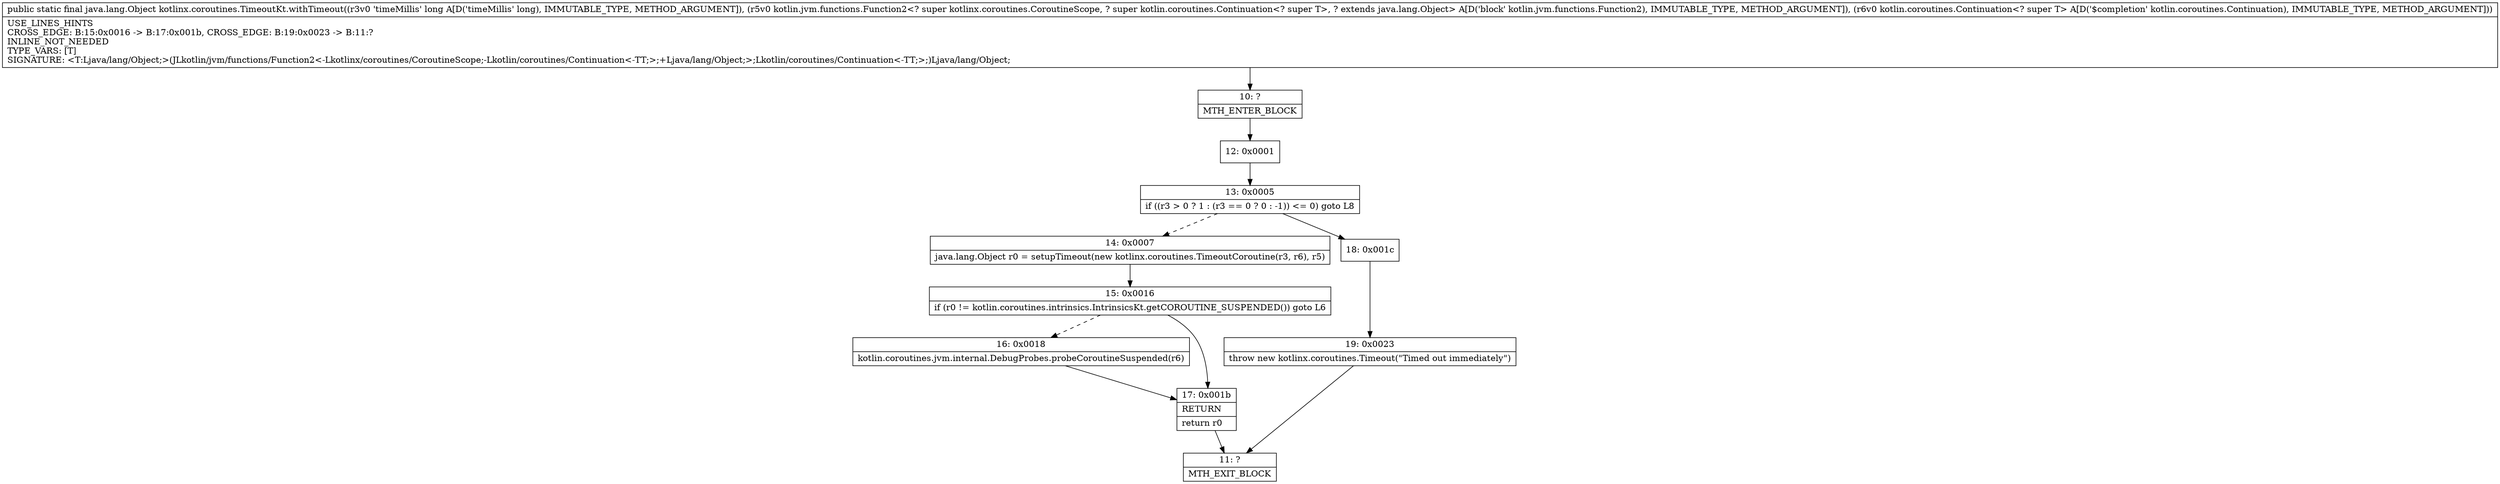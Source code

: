 digraph "CFG forkotlinx.coroutines.TimeoutKt.withTimeout(JLkotlin\/jvm\/functions\/Function2;Lkotlin\/coroutines\/Continuation;)Ljava\/lang\/Object;" {
Node_10 [shape=record,label="{10\:\ ?|MTH_ENTER_BLOCK\l}"];
Node_12 [shape=record,label="{12\:\ 0x0001}"];
Node_13 [shape=record,label="{13\:\ 0x0005|if ((r3 \> 0 ? 1 : (r3 == 0 ? 0 : \-1)) \<= 0) goto L8\l}"];
Node_14 [shape=record,label="{14\:\ 0x0007|java.lang.Object r0 = setupTimeout(new kotlinx.coroutines.TimeoutCoroutine(r3, r6), r5)\l}"];
Node_15 [shape=record,label="{15\:\ 0x0016|if (r0 != kotlin.coroutines.intrinsics.IntrinsicsKt.getCOROUTINE_SUSPENDED()) goto L6\l}"];
Node_16 [shape=record,label="{16\:\ 0x0018|kotlin.coroutines.jvm.internal.DebugProbes.probeCoroutineSuspended(r6)\l}"];
Node_17 [shape=record,label="{17\:\ 0x001b|RETURN\l|return r0\l}"];
Node_11 [shape=record,label="{11\:\ ?|MTH_EXIT_BLOCK\l}"];
Node_18 [shape=record,label="{18\:\ 0x001c}"];
Node_19 [shape=record,label="{19\:\ 0x0023|throw new kotlinx.coroutines.Timeout(\"Timed out immediately\")\l}"];
MethodNode[shape=record,label="{public static final java.lang.Object kotlinx.coroutines.TimeoutKt.withTimeout((r3v0 'timeMillis' long A[D('timeMillis' long), IMMUTABLE_TYPE, METHOD_ARGUMENT]), (r5v0 kotlin.jvm.functions.Function2\<? super kotlinx.coroutines.CoroutineScope, ? super kotlin.coroutines.Continuation\<? super T\>, ? extends java.lang.Object\> A[D('block' kotlin.jvm.functions.Function2), IMMUTABLE_TYPE, METHOD_ARGUMENT]), (r6v0 kotlin.coroutines.Continuation\<? super T\> A[D('$completion' kotlin.coroutines.Continuation), IMMUTABLE_TYPE, METHOD_ARGUMENT]))  | USE_LINES_HINTS\lCROSS_EDGE: B:15:0x0016 \-\> B:17:0x001b, CROSS_EDGE: B:19:0x0023 \-\> B:11:?\lINLINE_NOT_NEEDED\lTYPE_VARS: [T]\lSIGNATURE: \<T:Ljava\/lang\/Object;\>(JLkotlin\/jvm\/functions\/Function2\<\-Lkotlinx\/coroutines\/CoroutineScope;\-Lkotlin\/coroutines\/Continuation\<\-TT;\>;+Ljava\/lang\/Object;\>;Lkotlin\/coroutines\/Continuation\<\-TT;\>;)Ljava\/lang\/Object;\l}"];
MethodNode -> Node_10;Node_10 -> Node_12;
Node_12 -> Node_13;
Node_13 -> Node_14[style=dashed];
Node_13 -> Node_18;
Node_14 -> Node_15;
Node_15 -> Node_16[style=dashed];
Node_15 -> Node_17;
Node_16 -> Node_17;
Node_17 -> Node_11;
Node_18 -> Node_19;
Node_19 -> Node_11;
}

